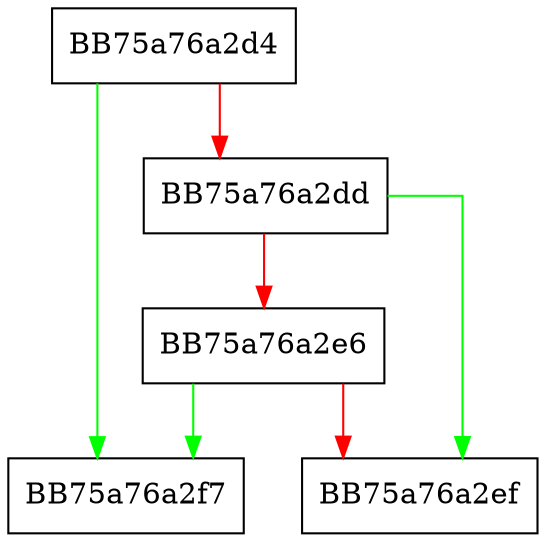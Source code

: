 digraph GetNext {
  node [shape="box"];
  graph [splines=ortho];
  BB75a76a2d4 -> BB75a76a2f7 [color="green"];
  BB75a76a2d4 -> BB75a76a2dd [color="red"];
  BB75a76a2dd -> BB75a76a2ef [color="green"];
  BB75a76a2dd -> BB75a76a2e6 [color="red"];
  BB75a76a2e6 -> BB75a76a2f7 [color="green"];
  BB75a76a2e6 -> BB75a76a2ef [color="red"];
}
